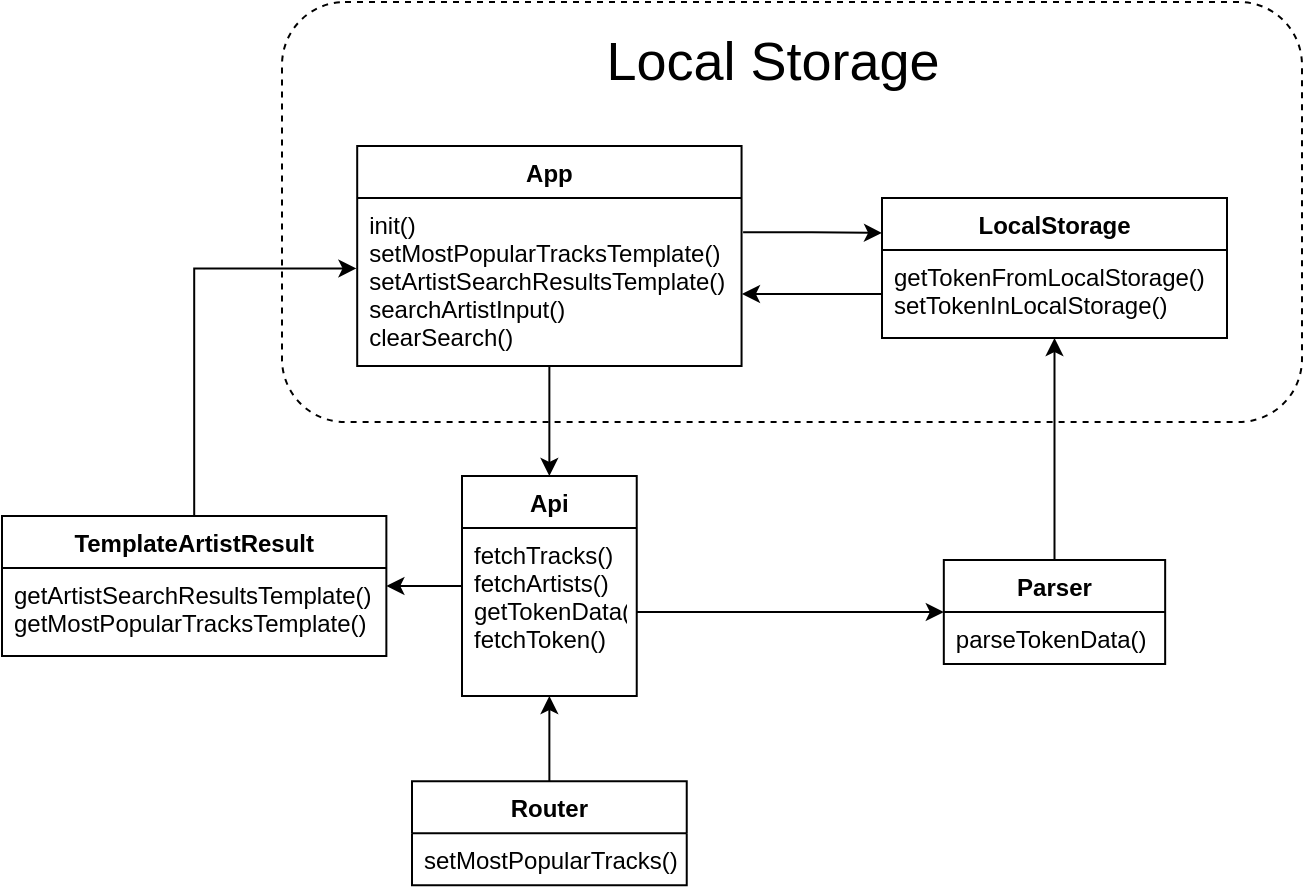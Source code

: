 <mxfile version="12.6.5" type="device"><diagram id="mv6KclyyqDFG-0ZnosBd" name="Page-1"><mxGraphModel dx="2576" dy="1707" grid="1" gridSize="10" guides="1" tooltips="1" connect="1" arrows="1" fold="1" page="1" pageScale="1" pageWidth="827" pageHeight="1169" math="0" shadow="0"><root><mxCell id="0"/><mxCell id="1" parent="0"/><mxCell id="7l3KBCihzfjVr8-qjm60-23" style="edgeStyle=orthogonalEdgeStyle;rounded=0;orthogonalLoop=1;jettySize=auto;html=1;" edge="1" parent="1" source="7l3KBCihzfjVr8-qjm60-1" target="7l3KBCihzfjVr8-qjm60-7"><mxGeometry relative="1" as="geometry"/></mxCell><mxCell id="7l3KBCihzfjVr8-qjm60-1" value="Api" style="swimlane;fontStyle=1;align=center;verticalAlign=top;childLayout=stackLayout;horizontal=1;startSize=26;horizontalStack=0;resizeParent=1;resizeParentMax=0;resizeLast=0;collapsible=1;marginBottom=0;" vertex="1" parent="1"><mxGeometry x="-1160" y="-153" width="87.37" height="110" as="geometry"/></mxCell><mxCell id="7l3KBCihzfjVr8-qjm60-2" value="fetchTracks()&#10;fetchArtists()&#10;getTokenData()&#10;fetchToken()" style="text;strokeColor=none;fillColor=none;align=left;verticalAlign=top;spacingLeft=4;spacingRight=4;overflow=hidden;rotatable=0;points=[[0,0.5],[1,0.5]];portConstraint=eastwest;" vertex="1" parent="7l3KBCihzfjVr8-qjm60-1"><mxGeometry y="26" width="87.37" height="84" as="geometry"/></mxCell><mxCell id="7l3KBCihzfjVr8-qjm60-26" style="edgeStyle=orthogonalEdgeStyle;rounded=0;orthogonalLoop=1;jettySize=auto;html=1;" edge="1" parent="1" source="7l3KBCihzfjVr8-qjm60-5" target="7l3KBCihzfjVr8-qjm60-1"><mxGeometry relative="1" as="geometry"/></mxCell><mxCell id="7l3KBCihzfjVr8-qjm60-5" value="Router" style="swimlane;fontStyle=1;align=center;verticalAlign=top;childLayout=stackLayout;horizontal=1;startSize=26;horizontalStack=0;resizeParent=1;resizeParentMax=0;resizeLast=0;collapsible=1;marginBottom=0;" vertex="1" parent="1"><mxGeometry x="-1185.0" y="-0.33" width="137.37" height="52" as="geometry"/></mxCell><mxCell id="7l3KBCihzfjVr8-qjm60-6" value="setMostPopularTracks()" style="text;strokeColor=none;fillColor=none;align=left;verticalAlign=top;spacingLeft=4;spacingRight=4;overflow=hidden;rotatable=0;points=[[0,0.5],[1,0.5]];portConstraint=eastwest;" vertex="1" parent="7l3KBCihzfjVr8-qjm60-5"><mxGeometry y="26" width="137.37" height="26" as="geometry"/></mxCell><mxCell id="7l3KBCihzfjVr8-qjm60-24" style="edgeStyle=orthogonalEdgeStyle;rounded=0;orthogonalLoop=1;jettySize=auto;html=1;entryX=-0.002;entryY=0.419;entryDx=0;entryDy=0;entryPerimeter=0;" edge="1" parent="1" source="7l3KBCihzfjVr8-qjm60-7" target="7l3KBCihzfjVr8-qjm60-10"><mxGeometry relative="1" as="geometry"/></mxCell><mxCell id="7l3KBCihzfjVr8-qjm60-7" value="TemplateArtistResult" style="swimlane;fontStyle=1;align=center;verticalAlign=top;childLayout=stackLayout;horizontal=1;startSize=26;horizontalStack=0;resizeParent=1;resizeParentMax=0;resizeLast=0;collapsible=1;marginBottom=0;" vertex="1" parent="1"><mxGeometry x="-1390" y="-133" width="192.18" height="70" as="geometry"/></mxCell><mxCell id="7l3KBCihzfjVr8-qjm60-8" value="getArtistSearchResultsTemplate()&#10;getMostPopularTracksTemplate()" style="text;strokeColor=none;fillColor=none;align=left;verticalAlign=top;spacingLeft=4;spacingRight=4;overflow=hidden;rotatable=0;points=[[0,0.5],[1,0.5]];portConstraint=eastwest;" vertex="1" parent="7l3KBCihzfjVr8-qjm60-7"><mxGeometry y="26" width="192.18" height="44" as="geometry"/></mxCell><mxCell id="7l3KBCihzfjVr8-qjm60-20" style="edgeStyle=orthogonalEdgeStyle;rounded=0;orthogonalLoop=1;jettySize=auto;html=1;entryX=0.5;entryY=0;entryDx=0;entryDy=0;" edge="1" parent="1" source="7l3KBCihzfjVr8-qjm60-9" target="7l3KBCihzfjVr8-qjm60-1"><mxGeometry relative="1" as="geometry"/></mxCell><mxCell id="7l3KBCihzfjVr8-qjm60-9" value="App" style="swimlane;fontStyle=1;align=center;verticalAlign=top;childLayout=stackLayout;horizontal=1;startSize=26;horizontalStack=0;resizeParent=1;resizeParentMax=0;resizeLast=0;collapsible=1;marginBottom=0;" vertex="1" parent="1"><mxGeometry x="-1212.4" y="-318" width="192.18" height="110" as="geometry"/></mxCell><mxCell id="7l3KBCihzfjVr8-qjm60-10" value="init()&#10;setMostPopularTracksTemplate()&#10;setArtistSearchResultsTemplate()&#10;searchArtistInput()&#10;clearSearch()" style="text;strokeColor=none;fillColor=none;align=left;verticalAlign=top;spacingLeft=4;spacingRight=4;overflow=hidden;rotatable=0;points=[[0,0.5],[1,0.5]];portConstraint=eastwest;" vertex="1" parent="7l3KBCihzfjVr8-qjm60-9"><mxGeometry y="26" width="192.18" height="84" as="geometry"/></mxCell><mxCell id="7l3KBCihzfjVr8-qjm60-14" value="LocalStorage" style="swimlane;fontStyle=1;align=center;verticalAlign=top;childLayout=stackLayout;horizontal=1;startSize=26;horizontalStack=0;resizeParent=1;resizeParentMax=0;resizeLast=0;collapsible=1;marginBottom=0;" vertex="1" parent="1"><mxGeometry x="-950" y="-292" width="172.5" height="70" as="geometry"/></mxCell><mxCell id="7l3KBCihzfjVr8-qjm60-15" value="getTokenFromLocalStorage()&#10;setTokenInLocalStorage()" style="text;strokeColor=none;fillColor=none;align=left;verticalAlign=top;spacingLeft=4;spacingRight=4;overflow=hidden;rotatable=0;points=[[0,0.5],[1,0.5]];portConstraint=eastwest;" vertex="1" parent="7l3KBCihzfjVr8-qjm60-14"><mxGeometry y="26" width="172.5" height="44" as="geometry"/></mxCell><mxCell id="7l3KBCihzfjVr8-qjm60-19" style="edgeStyle=orthogonalEdgeStyle;rounded=0;orthogonalLoop=1;jettySize=auto;html=1;entryX=0.5;entryY=1;entryDx=0;entryDy=0;" edge="1" parent="1" source="7l3KBCihzfjVr8-qjm60-16" target="7l3KBCihzfjVr8-qjm60-14"><mxGeometry relative="1" as="geometry"/></mxCell><mxCell id="7l3KBCihzfjVr8-qjm60-16" value="Parser" style="swimlane;fontStyle=1;align=center;verticalAlign=top;childLayout=stackLayout;horizontal=1;startSize=26;horizontalStack=0;resizeParent=1;resizeParentMax=0;resizeLast=0;collapsible=1;marginBottom=0;" vertex="1" parent="1"><mxGeometry x="-919.09" y="-111" width="110.67" height="52" as="geometry"/></mxCell><mxCell id="7l3KBCihzfjVr8-qjm60-17" value="parseTokenData()" style="text;strokeColor=none;fillColor=none;align=left;verticalAlign=top;spacingLeft=4;spacingRight=4;overflow=hidden;rotatable=0;points=[[0,0.5],[1,0.5]];portConstraint=eastwest;" vertex="1" parent="7l3KBCihzfjVr8-qjm60-16"><mxGeometry y="26" width="110.67" height="26" as="geometry"/></mxCell><mxCell id="7l3KBCihzfjVr8-qjm60-18" style="edgeStyle=orthogonalEdgeStyle;rounded=0;orthogonalLoop=1;jettySize=auto;html=1;entryX=0;entryY=0.5;entryDx=0;entryDy=0;exitX=1;exitY=0.5;exitDx=0;exitDy=0;" edge="1" parent="1" source="7l3KBCihzfjVr8-qjm60-2" target="7l3KBCihzfjVr8-qjm60-16"><mxGeometry relative="1" as="geometry"/></mxCell><mxCell id="7l3KBCihzfjVr8-qjm60-27" style="edgeStyle=orthogonalEdgeStyle;rounded=0;orthogonalLoop=1;jettySize=auto;html=1;entryX=0;entryY=0.25;entryDx=0;entryDy=0;exitX=1.004;exitY=0.204;exitDx=0;exitDy=0;exitPerimeter=0;" edge="1" parent="1" source="7l3KBCihzfjVr8-qjm60-10" target="7l3KBCihzfjVr8-qjm60-14"><mxGeometry relative="1" as="geometry"/></mxCell><mxCell id="7l3KBCihzfjVr8-qjm60-28" style="edgeStyle=orthogonalEdgeStyle;rounded=0;orthogonalLoop=1;jettySize=auto;html=1;entryX=1.001;entryY=0.571;entryDx=0;entryDy=0;entryPerimeter=0;" edge="1" parent="1" source="7l3KBCihzfjVr8-qjm60-15" target="7l3KBCihzfjVr8-qjm60-10"><mxGeometry relative="1" as="geometry"/></mxCell><mxCell id="7l3KBCihzfjVr8-qjm60-29" value="" style="rounded=1;whiteSpace=wrap;html=1;fillColor=none;dashed=1;" vertex="1" parent="1"><mxGeometry x="-1250" y="-390" width="510" height="210" as="geometry"/></mxCell><mxCell id="7l3KBCihzfjVr8-qjm60-30" value="Local Storage" style="text;html=1;align=center;verticalAlign=middle;resizable=0;points=[];autosize=1;fontSize=27;" vertex="1" parent="1"><mxGeometry x="-1095" y="-380" width="180" height="40" as="geometry"/></mxCell></root></mxGraphModel></diagram></mxfile>